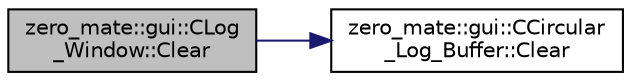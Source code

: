 digraph "zero_mate::gui::CLog_Window::Clear"
{
 // LATEX_PDF_SIZE
  bgcolor="transparent";
  edge [fontname="Helvetica",fontsize="10",labelfontname="Helvetica",labelfontsize="10"];
  node [fontname="Helvetica",fontsize="10",shape=record];
  rankdir="LR";
  Node1 [label="zero_mate::gui::CLog\l_Window::Clear",height=0.2,width=0.4,color="black", fillcolor="grey75", style="filled", fontcolor="black",tooltip=" "];
  Node1 -> Node2 [color="midnightblue",fontsize="10",style="solid",fontname="Helvetica"];
  Node2 [label="zero_mate::gui::CCircular\l_Log_Buffer::Clear",height=0.2,width=0.4,color="black",URL="$classzero__mate_1_1gui_1_1CCircular__Log__Buffer.html#af165b3edecdde5d0ea7a10957849921b",tooltip=" "];
}
